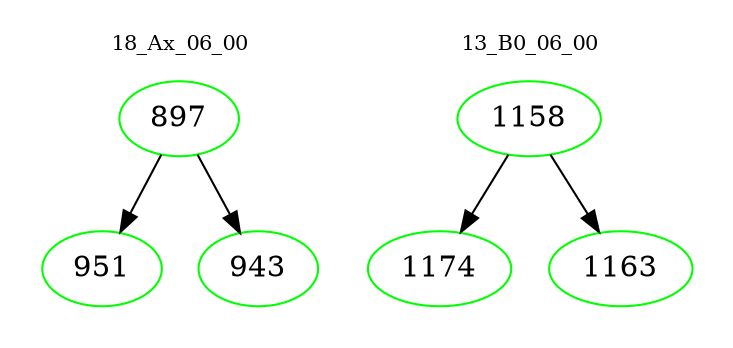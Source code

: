 digraph{
subgraph cluster_0 {
color = white
label = "18_Ax_06_00";
fontsize=10;
T0_897 [label="897", color="green"]
T0_897 -> T0_951 [color="black"]
T0_951 [label="951", color="green"]
T0_897 -> T0_943 [color="black"]
T0_943 [label="943", color="green"]
}
subgraph cluster_1 {
color = white
label = "13_B0_06_00";
fontsize=10;
T1_1158 [label="1158", color="green"]
T1_1158 -> T1_1174 [color="black"]
T1_1174 [label="1174", color="green"]
T1_1158 -> T1_1163 [color="black"]
T1_1163 [label="1163", color="green"]
}
}
